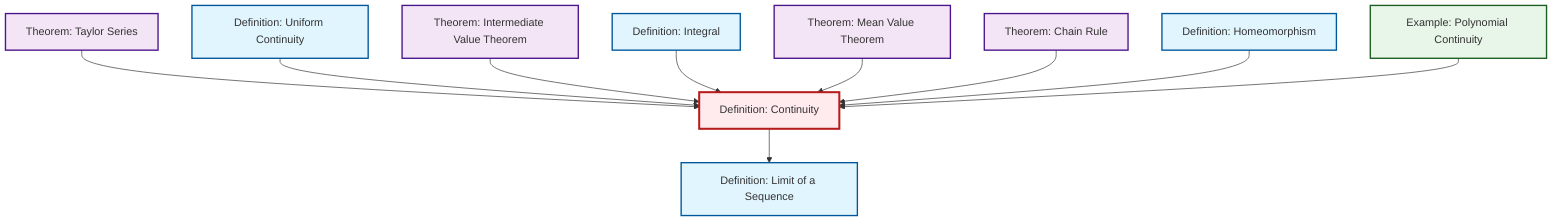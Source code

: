graph TD
    classDef definition fill:#e1f5fe,stroke:#01579b,stroke-width:2px
    classDef theorem fill:#f3e5f5,stroke:#4a148c,stroke-width:2px
    classDef axiom fill:#fff3e0,stroke:#e65100,stroke-width:2px
    classDef example fill:#e8f5e9,stroke:#1b5e20,stroke-width:2px
    classDef current fill:#ffebee,stroke:#b71c1c,stroke-width:3px
    thm-taylor-series["Theorem: Taylor Series"]:::theorem
    def-limit["Definition: Limit of a Sequence"]:::definition
    thm-intermediate-value["Theorem: Intermediate Value Theorem"]:::theorem
    def-continuity["Definition: Continuity"]:::definition
    thm-mean-value["Theorem: Mean Value Theorem"]:::theorem
    def-uniform-continuity["Definition: Uniform Continuity"]:::definition
    def-integral["Definition: Integral"]:::definition
    def-homeomorphism["Definition: Homeomorphism"]:::definition
    ex-polynomial-continuity["Example: Polynomial Continuity"]:::example
    thm-chain-rule["Theorem: Chain Rule"]:::theorem
    thm-taylor-series --> def-continuity
    def-uniform-continuity --> def-continuity
    thm-intermediate-value --> def-continuity
    def-integral --> def-continuity
    thm-mean-value --> def-continuity
    thm-chain-rule --> def-continuity
    def-continuity --> def-limit
    def-homeomorphism --> def-continuity
    ex-polynomial-continuity --> def-continuity
    class def-continuity current